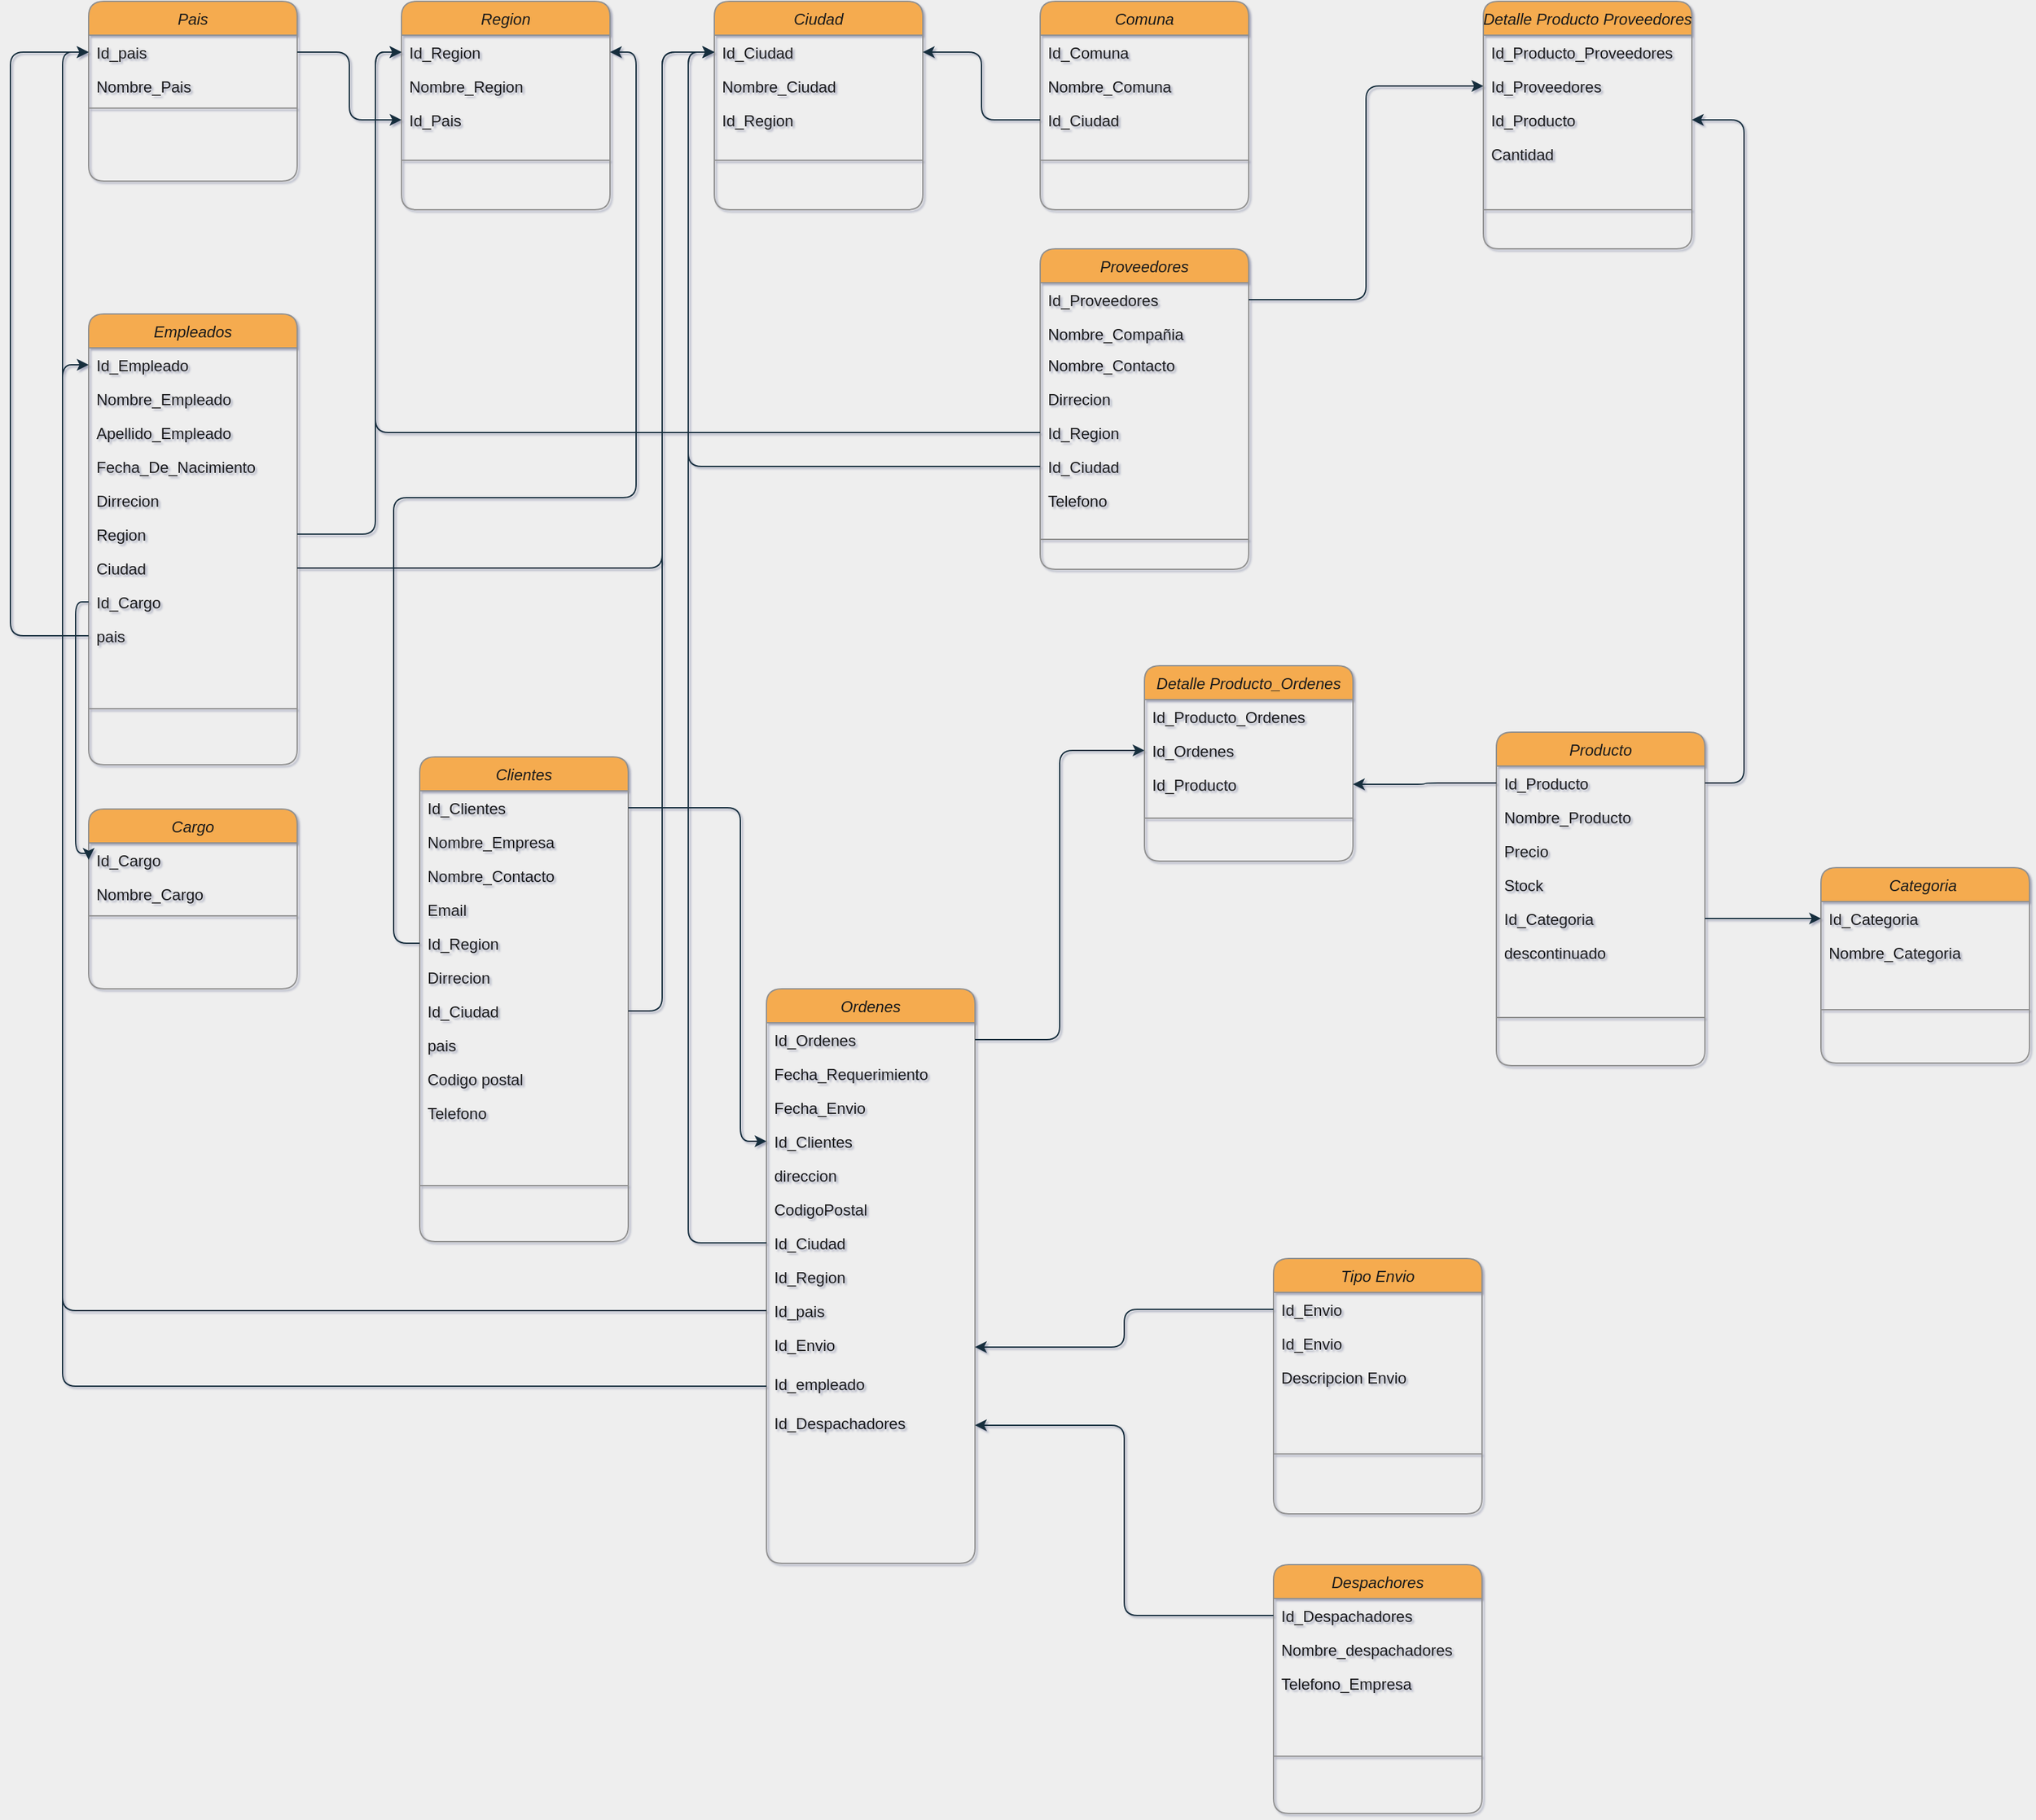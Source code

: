 <mxfile version="14.7.7" type="github">
  <diagram id="C5RBs43oDa-KdzZeNtuy" name="Page-1">
    <mxGraphModel dx="1673" dy="2065" grid="1" gridSize="10" guides="1" tooltips="1" connect="1" arrows="1" fold="1" page="1" pageScale="1" pageWidth="827" pageHeight="1169" background="#EEEEEE" math="0" shadow="1">
      <root>
        <object label="" Anibal="" id="WIyWlLk6GJQsqaUBKTNV-0">
          <mxCell />
        </object>
        <mxCell id="WIyWlLk6GJQsqaUBKTNV-1" parent="WIyWlLk6GJQsqaUBKTNV-0" />
        <mxCell id="zkfFHV4jXpPFQw0GAbJ--0" value="Pais" style="swimlane;fontStyle=2;align=center;verticalAlign=top;childLayout=stackLayout;horizontal=1;startSize=26;horizontalStack=0;resizeParent=1;resizeLast=0;collapsible=1;marginBottom=0;shadow=0;strokeWidth=1;fillColor=#F5AB50;strokeColor=#909090;fontColor=#1A1A1A;rounded=1;" parent="WIyWlLk6GJQsqaUBKTNV-1" vertex="1">
          <mxGeometry x="80" y="-320" width="160" height="138" as="geometry">
            <mxRectangle x="230" y="140" width="160" height="26" as="alternateBounds" />
          </mxGeometry>
        </mxCell>
        <mxCell id="zkfFHV4jXpPFQw0GAbJ--1" value="Id_pais" style="text;align=left;verticalAlign=top;spacingLeft=4;spacingRight=4;overflow=hidden;rotatable=0;points=[[0,0.5],[1,0.5]];portConstraint=eastwest;fontColor=#1A1A1A;rounded=1;" parent="zkfFHV4jXpPFQw0GAbJ--0" vertex="1">
          <mxGeometry y="26" width="160" height="26" as="geometry" />
        </mxCell>
        <mxCell id="zkfFHV4jXpPFQw0GAbJ--2" value="Nombre_Pais" style="text;align=left;verticalAlign=top;spacingLeft=4;spacingRight=4;overflow=hidden;rotatable=0;points=[[0,0.5],[1,0.5]];portConstraint=eastwest;shadow=0;html=0;fontColor=#1A1A1A;rounded=1;" parent="zkfFHV4jXpPFQw0GAbJ--0" vertex="1">
          <mxGeometry y="52" width="160" height="26" as="geometry" />
        </mxCell>
        <mxCell id="zkfFHV4jXpPFQw0GAbJ--4" value="" style="line;html=1;strokeWidth=1;align=left;verticalAlign=middle;spacingTop=-1;spacingLeft=3;spacingRight=3;rotatable=0;labelPosition=right;points=[];portConstraint=eastwest;fillColor=#F5AB50;strokeColor=#909090;fontColor=#1A1A1A;rounded=1;labelBackgroundColor=#EEEEEE;" parent="zkfFHV4jXpPFQw0GAbJ--0" vertex="1">
          <mxGeometry y="78" width="160" height="8" as="geometry" />
        </mxCell>
        <mxCell id="ULn3HCa_LEXOW4lo-weC-1" value="Ciudad" style="swimlane;fontStyle=2;align=center;verticalAlign=top;childLayout=stackLayout;horizontal=1;startSize=26;horizontalStack=0;resizeParent=1;resizeLast=0;collapsible=1;marginBottom=0;shadow=0;strokeWidth=1;fillColor=#F5AB50;strokeColor=#909090;fontColor=#1A1A1A;rounded=1;" vertex="1" parent="WIyWlLk6GJQsqaUBKTNV-1">
          <mxGeometry x="560" y="-320" width="160" height="160" as="geometry">
            <mxRectangle x="230" y="140" width="160" height="26" as="alternateBounds" />
          </mxGeometry>
        </mxCell>
        <mxCell id="ULn3HCa_LEXOW4lo-weC-2" value="Id_Ciudad" style="text;align=left;verticalAlign=top;spacingLeft=4;spacingRight=4;overflow=hidden;rotatable=0;points=[[0,0.5],[1,0.5]];portConstraint=eastwest;fontColor=#1A1A1A;rounded=1;" vertex="1" parent="ULn3HCa_LEXOW4lo-weC-1">
          <mxGeometry y="26" width="160" height="26" as="geometry" />
        </mxCell>
        <mxCell id="ULn3HCa_LEXOW4lo-weC-3" value="Nombre_Ciudad" style="text;align=left;verticalAlign=top;spacingLeft=4;spacingRight=4;overflow=hidden;rotatable=0;points=[[0,0.5],[1,0.5]];portConstraint=eastwest;shadow=0;html=0;fontColor=#1A1A1A;rounded=1;" vertex="1" parent="ULn3HCa_LEXOW4lo-weC-1">
          <mxGeometry y="52" width="160" height="26" as="geometry" />
        </mxCell>
        <mxCell id="ULn3HCa_LEXOW4lo-weC-22" value="Id_Region" style="text;align=left;verticalAlign=top;spacingLeft=4;spacingRight=4;overflow=hidden;rotatable=0;points=[[0,0.5],[1,0.5]];portConstraint=eastwest;shadow=0;html=0;fontColor=#1A1A1A;rounded=1;" vertex="1" parent="ULn3HCa_LEXOW4lo-weC-1">
          <mxGeometry y="78" width="160" height="26" as="geometry" />
        </mxCell>
        <mxCell id="ULn3HCa_LEXOW4lo-weC-5" value="" style="line;html=1;strokeWidth=1;align=left;verticalAlign=middle;spacingTop=-1;spacingLeft=3;spacingRight=3;rotatable=0;labelPosition=right;points=[];portConstraint=eastwest;fillColor=#F5AB50;strokeColor=#909090;fontColor=#1A1A1A;rounded=1;labelBackgroundColor=#EEEEEE;" vertex="1" parent="ULn3HCa_LEXOW4lo-weC-1">
          <mxGeometry y="104" width="160" height="36" as="geometry" />
        </mxCell>
        <mxCell id="ULn3HCa_LEXOW4lo-weC-7" value="Comuna" style="swimlane;fontStyle=2;align=center;verticalAlign=top;childLayout=stackLayout;horizontal=1;startSize=26;horizontalStack=0;resizeParent=1;resizeLast=0;collapsible=1;marginBottom=0;shadow=0;strokeWidth=1;fillColor=#F5AB50;strokeColor=#909090;fontColor=#1A1A1A;rounded=1;" vertex="1" parent="WIyWlLk6GJQsqaUBKTNV-1">
          <mxGeometry x="810" y="-320" width="160" height="160" as="geometry">
            <mxRectangle x="230" y="140" width="160" height="26" as="alternateBounds" />
          </mxGeometry>
        </mxCell>
        <mxCell id="ULn3HCa_LEXOW4lo-weC-8" value="Id_Comuna" style="text;align=left;verticalAlign=top;spacingLeft=4;spacingRight=4;overflow=hidden;rotatable=0;points=[[0,0.5],[1,0.5]];portConstraint=eastwest;fontColor=#1A1A1A;rounded=1;" vertex="1" parent="ULn3HCa_LEXOW4lo-weC-7">
          <mxGeometry y="26" width="160" height="26" as="geometry" />
        </mxCell>
        <mxCell id="ULn3HCa_LEXOW4lo-weC-9" value="Nombre_Comuna" style="text;align=left;verticalAlign=top;spacingLeft=4;spacingRight=4;overflow=hidden;rotatable=0;points=[[0,0.5],[1,0.5]];portConstraint=eastwest;shadow=0;html=0;fontColor=#1A1A1A;rounded=1;" vertex="1" parent="ULn3HCa_LEXOW4lo-weC-7">
          <mxGeometry y="52" width="160" height="26" as="geometry" />
        </mxCell>
        <mxCell id="ULn3HCa_LEXOW4lo-weC-23" value="Id_Ciudad" style="text;align=left;verticalAlign=top;spacingLeft=4;spacingRight=4;overflow=hidden;rotatable=0;points=[[0,0.5],[1,0.5]];portConstraint=eastwest;shadow=0;html=0;fontColor=#1A1A1A;rounded=1;" vertex="1" parent="ULn3HCa_LEXOW4lo-weC-7">
          <mxGeometry y="78" width="160" height="26" as="geometry" />
        </mxCell>
        <mxCell id="ULn3HCa_LEXOW4lo-weC-11" value="" style="line;html=1;strokeWidth=1;align=left;verticalAlign=middle;spacingTop=-1;spacingLeft=3;spacingRight=3;rotatable=0;labelPosition=right;points=[];portConstraint=eastwest;fillColor=#F5AB50;strokeColor=#909090;fontColor=#1A1A1A;rounded=1;labelBackgroundColor=#EEEEEE;" vertex="1" parent="ULn3HCa_LEXOW4lo-weC-7">
          <mxGeometry y="104" width="160" height="36" as="geometry" />
        </mxCell>
        <mxCell id="ULn3HCa_LEXOW4lo-weC-13" value="Region" style="swimlane;fontStyle=2;align=center;verticalAlign=top;childLayout=stackLayout;horizontal=1;startSize=26;horizontalStack=0;resizeParent=1;resizeLast=0;collapsible=1;marginBottom=0;shadow=0;strokeWidth=1;fillColor=#F5AB50;strokeColor=#909090;fontColor=#1A1A1A;rounded=1;" vertex="1" parent="WIyWlLk6GJQsqaUBKTNV-1">
          <mxGeometry x="320" y="-320" width="160" height="160" as="geometry">
            <mxRectangle x="230" y="140" width="160" height="26" as="alternateBounds" />
          </mxGeometry>
        </mxCell>
        <mxCell id="ULn3HCa_LEXOW4lo-weC-14" value="Id_Region" style="text;align=left;verticalAlign=top;spacingLeft=4;spacingRight=4;overflow=hidden;rotatable=0;points=[[0,0.5],[1,0.5]];portConstraint=eastwest;fontColor=#1A1A1A;rounded=1;" vertex="1" parent="ULn3HCa_LEXOW4lo-weC-13">
          <mxGeometry y="26" width="160" height="26" as="geometry" />
        </mxCell>
        <mxCell id="ULn3HCa_LEXOW4lo-weC-15" value="Nombre_Region" style="text;align=left;verticalAlign=top;spacingLeft=4;spacingRight=4;overflow=hidden;rotatable=0;points=[[0,0.5],[1,0.5]];portConstraint=eastwest;shadow=0;html=0;fontColor=#1A1A1A;rounded=1;" vertex="1" parent="ULn3HCa_LEXOW4lo-weC-13">
          <mxGeometry y="52" width="160" height="26" as="geometry" />
        </mxCell>
        <mxCell id="ULn3HCa_LEXOW4lo-weC-21" value="Id_Pais" style="text;align=left;verticalAlign=top;spacingLeft=4;spacingRight=4;overflow=hidden;rotatable=0;points=[[0,0.5],[1,0.5]];portConstraint=eastwest;shadow=0;html=0;fontColor=#1A1A1A;rounded=1;" vertex="1" parent="ULn3HCa_LEXOW4lo-weC-13">
          <mxGeometry y="78" width="160" height="26" as="geometry" />
        </mxCell>
        <mxCell id="ULn3HCa_LEXOW4lo-weC-17" value="" style="line;html=1;strokeWidth=1;align=left;verticalAlign=middle;spacingTop=-1;spacingLeft=3;spacingRight=3;rotatable=0;labelPosition=right;points=[];portConstraint=eastwest;fillColor=#F5AB50;strokeColor=#909090;fontColor=#1A1A1A;rounded=1;labelBackgroundColor=#EEEEEE;" vertex="1" parent="ULn3HCa_LEXOW4lo-weC-13">
          <mxGeometry y="104" width="160" height="36" as="geometry" />
        </mxCell>
        <mxCell id="ULn3HCa_LEXOW4lo-weC-25" style="edgeStyle=orthogonalEdgeStyle;orthogonalLoop=1;jettySize=auto;html=1;entryX=0;entryY=0.5;entryDx=0;entryDy=0;strokeColor=#182E3E;fontColor=#1A1A1A;labelBackgroundColor=#EEEEEE;" edge="1" parent="WIyWlLk6GJQsqaUBKTNV-1" source="zkfFHV4jXpPFQw0GAbJ--1" target="ULn3HCa_LEXOW4lo-weC-21">
          <mxGeometry relative="1" as="geometry" />
        </mxCell>
        <mxCell id="ULn3HCa_LEXOW4lo-weC-31" value="Empleados" style="swimlane;fontStyle=2;align=center;verticalAlign=top;childLayout=stackLayout;horizontal=1;startSize=26;horizontalStack=0;resizeParent=1;resizeLast=0;collapsible=1;marginBottom=0;shadow=0;strokeWidth=1;fillColor=#F5AB50;strokeColor=#909090;fontColor=#1A1A1A;rounded=1;" vertex="1" parent="WIyWlLk6GJQsqaUBKTNV-1">
          <mxGeometry x="80" y="-80" width="160" height="346" as="geometry">
            <mxRectangle x="230" y="140" width="160" height="26" as="alternateBounds" />
          </mxGeometry>
        </mxCell>
        <mxCell id="ULn3HCa_LEXOW4lo-weC-32" value="Id_Empleado" style="text;align=left;verticalAlign=top;spacingLeft=4;spacingRight=4;overflow=hidden;rotatable=0;points=[[0,0.5],[1,0.5]];portConstraint=eastwest;fontColor=#1A1A1A;rounded=1;" vertex="1" parent="ULn3HCa_LEXOW4lo-weC-31">
          <mxGeometry y="26" width="160" height="26" as="geometry" />
        </mxCell>
        <mxCell id="ULn3HCa_LEXOW4lo-weC-33" value="Nombre_Empleado" style="text;align=left;verticalAlign=top;spacingLeft=4;spacingRight=4;overflow=hidden;rotatable=0;points=[[0,0.5],[1,0.5]];portConstraint=eastwest;shadow=0;html=0;fontColor=#1A1A1A;rounded=1;" vertex="1" parent="ULn3HCa_LEXOW4lo-weC-31">
          <mxGeometry y="52" width="160" height="26" as="geometry" />
        </mxCell>
        <mxCell id="ULn3HCa_LEXOW4lo-weC-37" value="Apellido_Empleado" style="text;align=left;verticalAlign=top;spacingLeft=4;spacingRight=4;overflow=hidden;rotatable=0;points=[[0,0.5],[1,0.5]];portConstraint=eastwest;shadow=0;html=0;fontColor=#1A1A1A;rounded=1;" vertex="1" parent="ULn3HCa_LEXOW4lo-weC-31">
          <mxGeometry y="78" width="160" height="26" as="geometry" />
        </mxCell>
        <mxCell id="ULn3HCa_LEXOW4lo-weC-36" value="Fecha_De_Nacimiento" style="text;align=left;verticalAlign=top;spacingLeft=4;spacingRight=4;overflow=hidden;rotatable=0;points=[[0,0.5],[1,0.5]];portConstraint=eastwest;shadow=0;html=0;fontColor=#1A1A1A;rounded=1;" vertex="1" parent="ULn3HCa_LEXOW4lo-weC-31">
          <mxGeometry y="104" width="160" height="26" as="geometry" />
        </mxCell>
        <mxCell id="ULn3HCa_LEXOW4lo-weC-40" value="Dirrecion" style="text;align=left;verticalAlign=top;spacingLeft=4;spacingRight=4;overflow=hidden;rotatable=0;points=[[0,0.5],[1,0.5]];portConstraint=eastwest;shadow=0;html=0;fontColor=#1A1A1A;rounded=1;" vertex="1" parent="ULn3HCa_LEXOW4lo-weC-31">
          <mxGeometry y="130" width="160" height="26" as="geometry" />
        </mxCell>
        <mxCell id="ULn3HCa_LEXOW4lo-weC-39" value="Region" style="text;align=left;verticalAlign=top;spacingLeft=4;spacingRight=4;overflow=hidden;rotatable=0;points=[[0,0.5],[1,0.5]];portConstraint=eastwest;shadow=0;html=0;fontColor=#1A1A1A;rounded=1;" vertex="1" parent="ULn3HCa_LEXOW4lo-weC-31">
          <mxGeometry y="156" width="160" height="26" as="geometry" />
        </mxCell>
        <mxCell id="ULn3HCa_LEXOW4lo-weC-41" value="Ciudad" style="text;align=left;verticalAlign=top;spacingLeft=4;spacingRight=4;overflow=hidden;rotatable=0;points=[[0,0.5],[1,0.5]];portConstraint=eastwest;shadow=0;html=0;fontColor=#1A1A1A;rounded=1;" vertex="1" parent="ULn3HCa_LEXOW4lo-weC-31">
          <mxGeometry y="182" width="160" height="26" as="geometry" />
        </mxCell>
        <mxCell id="ULn3HCa_LEXOW4lo-weC-38" value="Id_Cargo" style="text;align=left;verticalAlign=top;spacingLeft=4;spacingRight=4;overflow=hidden;rotatable=0;points=[[0,0.5],[1,0.5]];portConstraint=eastwest;shadow=0;html=0;fontColor=#1A1A1A;rounded=1;" vertex="1" parent="ULn3HCa_LEXOW4lo-weC-31">
          <mxGeometry y="208" width="160" height="26" as="geometry" />
        </mxCell>
        <mxCell id="ULn3HCa_LEXOW4lo-weC-35" value="pais" style="text;align=left;verticalAlign=top;spacingLeft=4;spacingRight=4;overflow=hidden;rotatable=0;points=[[0,0.5],[1,0.5]];portConstraint=eastwest;shadow=0;html=0;fontColor=#1A1A1A;rounded=1;" vertex="1" parent="ULn3HCa_LEXOW4lo-weC-31">
          <mxGeometry y="234" width="160" height="26" as="geometry" />
        </mxCell>
        <mxCell id="ULn3HCa_LEXOW4lo-weC-34" value="" style="line;html=1;strokeWidth=1;align=left;verticalAlign=middle;spacingTop=-1;spacingLeft=3;spacingRight=3;rotatable=0;labelPosition=right;points=[];portConstraint=eastwest;fillColor=#F5AB50;strokeColor=#909090;fontColor=#1A1A1A;rounded=1;labelBackgroundColor=#EEEEEE;" vertex="1" parent="ULn3HCa_LEXOW4lo-weC-31">
          <mxGeometry y="260" width="160" height="86" as="geometry" />
        </mxCell>
        <mxCell id="ULn3HCa_LEXOW4lo-weC-43" style="edgeStyle=orthogonalEdgeStyle;orthogonalLoop=1;jettySize=auto;html=1;strokeColor=#182E3E;fontColor=#1A1A1A;labelBackgroundColor=#EEEEEE;" edge="1" parent="WIyWlLk6GJQsqaUBKTNV-1" source="ULn3HCa_LEXOW4lo-weC-41" target="ULn3HCa_LEXOW4lo-weC-2">
          <mxGeometry relative="1" as="geometry">
            <Array as="points">
              <mxPoint x="520" y="115" />
              <mxPoint x="520" y="-281" />
            </Array>
          </mxGeometry>
        </mxCell>
        <mxCell id="ULn3HCa_LEXOW4lo-weC-44" style="edgeStyle=orthogonalEdgeStyle;orthogonalLoop=1;jettySize=auto;html=1;strokeColor=#182E3E;fontColor=#1A1A1A;labelBackgroundColor=#EEEEEE;" edge="1" parent="WIyWlLk6GJQsqaUBKTNV-1" source="ULn3HCa_LEXOW4lo-weC-39" target="ULn3HCa_LEXOW4lo-weC-14">
          <mxGeometry relative="1" as="geometry">
            <Array as="points">
              <mxPoint x="300" y="89" />
              <mxPoint x="300" y="-281" />
            </Array>
          </mxGeometry>
        </mxCell>
        <mxCell id="ULn3HCa_LEXOW4lo-weC-45" value="Cargo" style="swimlane;fontStyle=2;align=center;verticalAlign=top;childLayout=stackLayout;horizontal=1;startSize=26;horizontalStack=0;resizeParent=1;resizeLast=0;collapsible=1;marginBottom=0;shadow=0;strokeWidth=1;fillColor=#F5AB50;strokeColor=#909090;fontColor=#1A1A1A;rounded=1;" vertex="1" parent="WIyWlLk6GJQsqaUBKTNV-1">
          <mxGeometry x="80" y="300" width="160" height="138" as="geometry">
            <mxRectangle x="230" y="140" width="160" height="26" as="alternateBounds" />
          </mxGeometry>
        </mxCell>
        <mxCell id="ULn3HCa_LEXOW4lo-weC-46" value="Id_Cargo" style="text;align=left;verticalAlign=top;spacingLeft=4;spacingRight=4;overflow=hidden;rotatable=0;points=[[0,0.5],[1,0.5]];portConstraint=eastwest;fontColor=#1A1A1A;rounded=1;" vertex="1" parent="ULn3HCa_LEXOW4lo-weC-45">
          <mxGeometry y="26" width="160" height="26" as="geometry" />
        </mxCell>
        <mxCell id="ULn3HCa_LEXOW4lo-weC-47" value="Nombre_Cargo" style="text;align=left;verticalAlign=top;spacingLeft=4;spacingRight=4;overflow=hidden;rotatable=0;points=[[0,0.5],[1,0.5]];portConstraint=eastwest;shadow=0;html=0;fontColor=#1A1A1A;rounded=1;" vertex="1" parent="ULn3HCa_LEXOW4lo-weC-45">
          <mxGeometry y="52" width="160" height="26" as="geometry" />
        </mxCell>
        <mxCell id="ULn3HCa_LEXOW4lo-weC-48" value="" style="line;html=1;strokeWidth=1;align=left;verticalAlign=middle;spacingTop=-1;spacingLeft=3;spacingRight=3;rotatable=0;labelPosition=right;points=[];portConstraint=eastwest;fillColor=#F5AB50;strokeColor=#909090;fontColor=#1A1A1A;rounded=1;labelBackgroundColor=#EEEEEE;" vertex="1" parent="ULn3HCa_LEXOW4lo-weC-45">
          <mxGeometry y="78" width="160" height="8" as="geometry" />
        </mxCell>
        <mxCell id="ULn3HCa_LEXOW4lo-weC-49" style="edgeStyle=orthogonalEdgeStyle;orthogonalLoop=1;jettySize=auto;html=1;entryX=0;entryY=0.5;entryDx=0;entryDy=0;strokeColor=#182E3E;fontColor=#1A1A1A;labelBackgroundColor=#EEEEEE;" edge="1" parent="WIyWlLk6GJQsqaUBKTNV-1" source="ULn3HCa_LEXOW4lo-weC-38" target="ULn3HCa_LEXOW4lo-weC-46">
          <mxGeometry relative="1" as="geometry">
            <Array as="points">
              <mxPoint x="70" y="141" />
              <mxPoint x="70" y="334" />
            </Array>
          </mxGeometry>
        </mxCell>
        <mxCell id="ULn3HCa_LEXOW4lo-weC-51" value="Clientes" style="swimlane;fontStyle=2;align=center;verticalAlign=top;childLayout=stackLayout;horizontal=1;startSize=26;horizontalStack=0;resizeParent=1;resizeLast=0;collapsible=1;marginBottom=0;shadow=0;strokeWidth=1;fillColor=#F5AB50;strokeColor=#909090;fontColor=#1A1A1A;rounded=1;" vertex="1" parent="WIyWlLk6GJQsqaUBKTNV-1">
          <mxGeometry x="334" y="260" width="160" height="372" as="geometry">
            <mxRectangle x="230" y="140" width="160" height="26" as="alternateBounds" />
          </mxGeometry>
        </mxCell>
        <mxCell id="ULn3HCa_LEXOW4lo-weC-52" value="Id_Clientes" style="text;align=left;verticalAlign=top;spacingLeft=4;spacingRight=4;overflow=hidden;rotatable=0;points=[[0,0.5],[1,0.5]];portConstraint=eastwest;fontColor=#1A1A1A;rounded=1;" vertex="1" parent="ULn3HCa_LEXOW4lo-weC-51">
          <mxGeometry y="26" width="160" height="26" as="geometry" />
        </mxCell>
        <mxCell id="ULn3HCa_LEXOW4lo-weC-53" value="Nombre_Empresa" style="text;align=left;verticalAlign=top;spacingLeft=4;spacingRight=4;overflow=hidden;rotatable=0;points=[[0,0.5],[1,0.5]];portConstraint=eastwest;shadow=0;html=0;fontColor=#1A1A1A;rounded=1;" vertex="1" parent="ULn3HCa_LEXOW4lo-weC-51">
          <mxGeometry y="52" width="160" height="26" as="geometry" />
        </mxCell>
        <mxCell id="ULn3HCa_LEXOW4lo-weC-54" value="Nombre_Contacto" style="text;align=left;verticalAlign=top;spacingLeft=4;spacingRight=4;overflow=hidden;rotatable=0;points=[[0,0.5],[1,0.5]];portConstraint=eastwest;shadow=0;html=0;fontColor=#1A1A1A;rounded=1;" vertex="1" parent="ULn3HCa_LEXOW4lo-weC-51">
          <mxGeometry y="78" width="160" height="26" as="geometry" />
        </mxCell>
        <mxCell id="ULn3HCa_LEXOW4lo-weC-55" value="Email" style="text;align=left;verticalAlign=top;spacingLeft=4;spacingRight=4;overflow=hidden;rotatable=0;points=[[0,0.5],[1,0.5]];portConstraint=eastwest;shadow=0;html=0;fontColor=#1A1A1A;rounded=1;" vertex="1" parent="ULn3HCa_LEXOW4lo-weC-51">
          <mxGeometry y="104" width="160" height="26" as="geometry" />
        </mxCell>
        <mxCell id="ULn3HCa_LEXOW4lo-weC-57" value="Id_Region" style="text;align=left;verticalAlign=top;spacingLeft=4;spacingRight=4;overflow=hidden;rotatable=0;points=[[0,0.5],[1,0.5]];portConstraint=eastwest;shadow=0;html=0;fontColor=#1A1A1A;rounded=1;" vertex="1" parent="ULn3HCa_LEXOW4lo-weC-51">
          <mxGeometry y="130" width="160" height="26" as="geometry" />
        </mxCell>
        <mxCell id="ULn3HCa_LEXOW4lo-weC-56" value="Dirrecion" style="text;align=left;verticalAlign=top;spacingLeft=4;spacingRight=4;overflow=hidden;rotatable=0;points=[[0,0.5],[1,0.5]];portConstraint=eastwest;shadow=0;html=0;fontColor=#1A1A1A;rounded=1;" vertex="1" parent="ULn3HCa_LEXOW4lo-weC-51">
          <mxGeometry y="156" width="160" height="26" as="geometry" />
        </mxCell>
        <mxCell id="ULn3HCa_LEXOW4lo-weC-58" value="Id_Ciudad" style="text;align=left;verticalAlign=top;spacingLeft=4;spacingRight=4;overflow=hidden;rotatable=0;points=[[0,0.5],[1,0.5]];portConstraint=eastwest;shadow=0;html=0;fontColor=#1A1A1A;rounded=1;" vertex="1" parent="ULn3HCa_LEXOW4lo-weC-51">
          <mxGeometry y="182" width="160" height="26" as="geometry" />
        </mxCell>
        <mxCell id="ULn3HCa_LEXOW4lo-weC-60" value="pais" style="text;align=left;verticalAlign=top;spacingLeft=4;spacingRight=4;overflow=hidden;rotatable=0;points=[[0,0.5],[1,0.5]];portConstraint=eastwest;shadow=0;html=0;fontColor=#1A1A1A;rounded=1;" vertex="1" parent="ULn3HCa_LEXOW4lo-weC-51">
          <mxGeometry y="208" width="160" height="26" as="geometry" />
        </mxCell>
        <mxCell id="ULn3HCa_LEXOW4lo-weC-62" value="Codigo postal" style="text;align=left;verticalAlign=top;spacingLeft=4;spacingRight=4;overflow=hidden;rotatable=0;points=[[0,0.5],[1,0.5]];portConstraint=eastwest;shadow=0;html=0;fontColor=#1A1A1A;rounded=1;" vertex="1" parent="ULn3HCa_LEXOW4lo-weC-51">
          <mxGeometry y="234" width="160" height="26" as="geometry" />
        </mxCell>
        <mxCell id="ULn3HCa_LEXOW4lo-weC-63" value="Telefono" style="text;align=left;verticalAlign=top;spacingLeft=4;spacingRight=4;overflow=hidden;rotatable=0;points=[[0,0.5],[1,0.5]];portConstraint=eastwest;shadow=0;html=0;fontColor=#1A1A1A;rounded=1;" vertex="1" parent="ULn3HCa_LEXOW4lo-weC-51">
          <mxGeometry y="260" width="160" height="26" as="geometry" />
        </mxCell>
        <mxCell id="ULn3HCa_LEXOW4lo-weC-61" value="" style="line;html=1;strokeWidth=1;align=left;verticalAlign=middle;spacingTop=-1;spacingLeft=3;spacingRight=3;rotatable=0;labelPosition=right;points=[];portConstraint=eastwest;fillColor=#F5AB50;strokeColor=#909090;fontColor=#1A1A1A;rounded=1;labelBackgroundColor=#EEEEEE;" vertex="1" parent="ULn3HCa_LEXOW4lo-weC-51">
          <mxGeometry y="286" width="160" height="86" as="geometry" />
        </mxCell>
        <mxCell id="ULn3HCa_LEXOW4lo-weC-64" value="Despachores" style="swimlane;fontStyle=2;align=center;verticalAlign=top;childLayout=stackLayout;horizontal=1;startSize=26;horizontalStack=0;resizeParent=1;resizeLast=0;collapsible=1;marginBottom=0;shadow=0;strokeWidth=1;fillColor=#F5AB50;strokeColor=#909090;fontColor=#1A1A1A;rounded=1;" vertex="1" parent="WIyWlLk6GJQsqaUBKTNV-1">
          <mxGeometry x="989" y="880" width="160" height="191" as="geometry">
            <mxRectangle x="230" y="140" width="160" height="26" as="alternateBounds" />
          </mxGeometry>
        </mxCell>
        <mxCell id="ULn3HCa_LEXOW4lo-weC-65" value="Id_Despachadores" style="text;align=left;verticalAlign=top;spacingLeft=4;spacingRight=4;overflow=hidden;rotatable=0;points=[[0,0.5],[1,0.5]];portConstraint=eastwest;fontColor=#1A1A1A;rounded=1;" vertex="1" parent="ULn3HCa_LEXOW4lo-weC-64">
          <mxGeometry y="26" width="160" height="26" as="geometry" />
        </mxCell>
        <mxCell id="ULn3HCa_LEXOW4lo-weC-66" value="Nombre_despachadores" style="text;align=left;verticalAlign=top;spacingLeft=4;spacingRight=4;overflow=hidden;rotatable=0;points=[[0,0.5],[1,0.5]];portConstraint=eastwest;shadow=0;html=0;fontColor=#1A1A1A;rounded=1;" vertex="1" parent="ULn3HCa_LEXOW4lo-weC-64">
          <mxGeometry y="52" width="160" height="26" as="geometry" />
        </mxCell>
        <mxCell id="ULn3HCa_LEXOW4lo-weC-67" value="Telefono_Empresa" style="text;align=left;verticalAlign=top;spacingLeft=4;spacingRight=4;overflow=hidden;rotatable=0;points=[[0,0.5],[1,0.5]];portConstraint=eastwest;shadow=0;html=0;fontColor=#1A1A1A;rounded=1;" vertex="1" parent="ULn3HCa_LEXOW4lo-weC-64">
          <mxGeometry y="78" width="160" height="26" as="geometry" />
        </mxCell>
        <mxCell id="ULn3HCa_LEXOW4lo-weC-75" value="" style="line;html=1;strokeWidth=1;align=left;verticalAlign=middle;spacingTop=-1;spacingLeft=3;spacingRight=3;rotatable=0;labelPosition=right;points=[];portConstraint=eastwest;fillColor=#F5AB50;strokeColor=#909090;fontColor=#1A1A1A;rounded=1;labelBackgroundColor=#EEEEEE;" vertex="1" parent="ULn3HCa_LEXOW4lo-weC-64">
          <mxGeometry y="104" width="160" height="86" as="geometry" />
        </mxCell>
        <mxCell id="ULn3HCa_LEXOW4lo-weC-76" value="Categoria " style="swimlane;fontStyle=2;align=center;verticalAlign=top;childLayout=stackLayout;horizontal=1;startSize=26;horizontalStack=0;resizeParent=1;resizeLast=0;collapsible=1;marginBottom=0;shadow=0;strokeWidth=1;fillColor=#F5AB50;strokeColor=#909090;fontColor=#1A1A1A;rounded=1;" vertex="1" parent="WIyWlLk6GJQsqaUBKTNV-1">
          <mxGeometry x="1409" y="345" width="160" height="150" as="geometry">
            <mxRectangle x="230" y="140" width="160" height="26" as="alternateBounds" />
          </mxGeometry>
        </mxCell>
        <mxCell id="ULn3HCa_LEXOW4lo-weC-77" value="Id_Categoria" style="text;align=left;verticalAlign=top;spacingLeft=4;spacingRight=4;overflow=hidden;rotatable=0;points=[[0,0.5],[1,0.5]];portConstraint=eastwest;fontColor=#1A1A1A;rounded=1;" vertex="1" parent="ULn3HCa_LEXOW4lo-weC-76">
          <mxGeometry y="26" width="160" height="26" as="geometry" />
        </mxCell>
        <mxCell id="ULn3HCa_LEXOW4lo-weC-78" value="Nombre_Categoria" style="text;align=left;verticalAlign=top;spacingLeft=4;spacingRight=4;overflow=hidden;rotatable=0;points=[[0,0.5],[1,0.5]];portConstraint=eastwest;shadow=0;html=0;fontColor=#1A1A1A;rounded=1;" vertex="1" parent="ULn3HCa_LEXOW4lo-weC-76">
          <mxGeometry y="52" width="160" height="26" as="geometry" />
        </mxCell>
        <mxCell id="ULn3HCa_LEXOW4lo-weC-80" value="" style="line;html=1;strokeWidth=1;align=left;verticalAlign=middle;spacingTop=-1;spacingLeft=3;spacingRight=3;rotatable=0;labelPosition=right;points=[];portConstraint=eastwest;fillColor=#F5AB50;strokeColor=#909090;fontColor=#1A1A1A;rounded=1;labelBackgroundColor=#EEEEEE;" vertex="1" parent="ULn3HCa_LEXOW4lo-weC-76">
          <mxGeometry y="78" width="160" height="62" as="geometry" />
        </mxCell>
        <mxCell id="ULn3HCa_LEXOW4lo-weC-81" value="Proveedores" style="swimlane;fontStyle=2;align=center;verticalAlign=top;childLayout=stackLayout;horizontal=1;startSize=26;horizontalStack=0;resizeParent=1;resizeLast=0;collapsible=1;marginBottom=0;shadow=0;strokeWidth=1;fillColor=#F5AB50;strokeColor=#909090;fontColor=#1A1A1A;rounded=1;" vertex="1" parent="WIyWlLk6GJQsqaUBKTNV-1">
          <mxGeometry x="810" y="-130" width="160" height="246" as="geometry">
            <mxRectangle x="230" y="140" width="160" height="26" as="alternateBounds" />
          </mxGeometry>
        </mxCell>
        <mxCell id="ULn3HCa_LEXOW4lo-weC-82" value="Id_Proveedores" style="text;align=left;verticalAlign=top;spacingLeft=4;spacingRight=4;overflow=hidden;rotatable=0;points=[[0,0.5],[1,0.5]];portConstraint=eastwest;fontColor=#1A1A1A;rounded=1;" vertex="1" parent="ULn3HCa_LEXOW4lo-weC-81">
          <mxGeometry y="26" width="160" height="26" as="geometry" />
        </mxCell>
        <mxCell id="ULn3HCa_LEXOW4lo-weC-85" value="Nombre_Compañia" style="text;align=left;verticalAlign=top;spacingLeft=4;spacingRight=4;overflow=hidden;rotatable=0;points=[[0,0.5],[1,0.5]];portConstraint=eastwest;shadow=0;html=0;fontColor=#1A1A1A;rounded=1;" vertex="1" parent="ULn3HCa_LEXOW4lo-weC-81">
          <mxGeometry y="52" width="160" height="24" as="geometry" />
        </mxCell>
        <mxCell id="ULn3HCa_LEXOW4lo-weC-83" value="Nombre_Contacto" style="text;align=left;verticalAlign=top;spacingLeft=4;spacingRight=4;overflow=hidden;rotatable=0;points=[[0,0.5],[1,0.5]];portConstraint=eastwest;shadow=0;html=0;fontColor=#1A1A1A;rounded=1;" vertex="1" parent="ULn3HCa_LEXOW4lo-weC-81">
          <mxGeometry y="76" width="160" height="26" as="geometry" />
        </mxCell>
        <mxCell id="ULn3HCa_LEXOW4lo-weC-90" value="Dirrecion" style="text;align=left;verticalAlign=top;spacingLeft=4;spacingRight=4;overflow=hidden;rotatable=0;points=[[0,0.5],[1,0.5]];portConstraint=eastwest;shadow=0;html=0;fontColor=#1A1A1A;rounded=1;" vertex="1" parent="ULn3HCa_LEXOW4lo-weC-81">
          <mxGeometry y="102" width="160" height="26" as="geometry" />
        </mxCell>
        <mxCell id="ULn3HCa_LEXOW4lo-weC-89" value="Id_Region" style="text;align=left;verticalAlign=top;spacingLeft=4;spacingRight=4;overflow=hidden;rotatable=0;points=[[0,0.5],[1,0.5]];portConstraint=eastwest;shadow=0;html=0;fontColor=#1A1A1A;rounded=1;" vertex="1" parent="ULn3HCa_LEXOW4lo-weC-81">
          <mxGeometry y="128" width="160" height="26" as="geometry" />
        </mxCell>
        <mxCell id="ULn3HCa_LEXOW4lo-weC-91" value="Id_Ciudad" style="text;align=left;verticalAlign=top;spacingLeft=4;spacingRight=4;overflow=hidden;rotatable=0;points=[[0,0.5],[1,0.5]];portConstraint=eastwest;shadow=0;html=0;fontColor=#1A1A1A;rounded=1;" vertex="1" parent="ULn3HCa_LEXOW4lo-weC-81">
          <mxGeometry y="154" width="160" height="26" as="geometry" />
        </mxCell>
        <mxCell id="ULn3HCa_LEXOW4lo-weC-94" value="Telefono" style="text;align=left;verticalAlign=top;spacingLeft=4;spacingRight=4;overflow=hidden;rotatable=0;points=[[0,0.5],[1,0.5]];portConstraint=eastwest;shadow=0;html=0;fontColor=#1A1A1A;rounded=1;" vertex="1" parent="ULn3HCa_LEXOW4lo-weC-81">
          <mxGeometry y="180" width="160" height="26" as="geometry" />
        </mxCell>
        <mxCell id="ULn3HCa_LEXOW4lo-weC-84" value="" style="line;html=1;strokeWidth=1;align=left;verticalAlign=middle;spacingTop=-1;spacingLeft=3;spacingRight=3;rotatable=0;labelPosition=right;points=[];portConstraint=eastwest;fillColor=#F5AB50;strokeColor=#909090;fontColor=#1A1A1A;rounded=1;labelBackgroundColor=#EEEEEE;" vertex="1" parent="ULn3HCa_LEXOW4lo-weC-81">
          <mxGeometry y="206" width="160" height="34" as="geometry" />
        </mxCell>
        <mxCell id="ULn3HCa_LEXOW4lo-weC-95" value="Producto" style="swimlane;fontStyle=2;align=center;verticalAlign=top;childLayout=stackLayout;horizontal=1;startSize=26;horizontalStack=0;resizeParent=1;resizeLast=0;collapsible=1;marginBottom=0;shadow=0;strokeWidth=1;fillColor=#F5AB50;strokeColor=#909090;fontColor=#1A1A1A;rounded=1;" vertex="1" parent="WIyWlLk6GJQsqaUBKTNV-1">
          <mxGeometry x="1160" y="241" width="160" height="256" as="geometry">
            <mxRectangle x="230" y="140" width="160" height="26" as="alternateBounds" />
          </mxGeometry>
        </mxCell>
        <mxCell id="ULn3HCa_LEXOW4lo-weC-96" value="Id_Producto" style="text;align=left;verticalAlign=top;spacingLeft=4;spacingRight=4;overflow=hidden;rotatable=0;points=[[0,0.5],[1,0.5]];portConstraint=eastwest;fontColor=#1A1A1A;rounded=1;" vertex="1" parent="ULn3HCa_LEXOW4lo-weC-95">
          <mxGeometry y="26" width="160" height="26" as="geometry" />
        </mxCell>
        <mxCell id="ULn3HCa_LEXOW4lo-weC-97" value="Nombre_Producto" style="text;align=left;verticalAlign=top;spacingLeft=4;spacingRight=4;overflow=hidden;rotatable=0;points=[[0,0.5],[1,0.5]];portConstraint=eastwest;shadow=0;html=0;fontColor=#1A1A1A;rounded=1;" vertex="1" parent="ULn3HCa_LEXOW4lo-weC-95">
          <mxGeometry y="52" width="160" height="26" as="geometry" />
        </mxCell>
        <mxCell id="ULn3HCa_LEXOW4lo-weC-99" value="Precio" style="text;align=left;verticalAlign=top;spacingLeft=4;spacingRight=4;overflow=hidden;rotatable=0;points=[[0,0.5],[1,0.5]];portConstraint=eastwest;shadow=0;html=0;fontColor=#1A1A1A;rounded=1;" vertex="1" parent="ULn3HCa_LEXOW4lo-weC-95">
          <mxGeometry y="78" width="160" height="26" as="geometry" />
        </mxCell>
        <mxCell id="ULn3HCa_LEXOW4lo-weC-100" value="Stock" style="text;align=left;verticalAlign=top;spacingLeft=4;spacingRight=4;overflow=hidden;rotatable=0;points=[[0,0.5],[1,0.5]];portConstraint=eastwest;shadow=0;html=0;fontColor=#1A1A1A;rounded=1;" vertex="1" parent="ULn3HCa_LEXOW4lo-weC-95">
          <mxGeometry y="104" width="160" height="26" as="geometry" />
        </mxCell>
        <mxCell id="ULn3HCa_LEXOW4lo-weC-152" value="Id_Categoria" style="text;align=left;verticalAlign=top;spacingLeft=4;spacingRight=4;overflow=hidden;rotatable=0;points=[[0,0.5],[1,0.5]];portConstraint=eastwest;shadow=0;html=0;fontColor=#1A1A1A;rounded=1;" vertex="1" parent="ULn3HCa_LEXOW4lo-weC-95">
          <mxGeometry y="130" width="160" height="26" as="geometry" />
        </mxCell>
        <mxCell id="ULn3HCa_LEXOW4lo-weC-101" value="descontinuado" style="text;align=left;verticalAlign=top;spacingLeft=4;spacingRight=4;overflow=hidden;rotatable=0;points=[[0,0.5],[1,0.5]];portConstraint=eastwest;shadow=0;html=0;fontColor=#1A1A1A;rounded=1;" vertex="1" parent="ULn3HCa_LEXOW4lo-weC-95">
          <mxGeometry y="156" width="160" height="26" as="geometry" />
        </mxCell>
        <mxCell id="ULn3HCa_LEXOW4lo-weC-98" value="" style="line;html=1;strokeWidth=1;align=left;verticalAlign=middle;spacingTop=-1;spacingLeft=3;spacingRight=3;rotatable=0;labelPosition=right;points=[];portConstraint=eastwest;fillColor=#F5AB50;strokeColor=#909090;fontColor=#1A1A1A;rounded=1;labelBackgroundColor=#EEEEEE;" vertex="1" parent="ULn3HCa_LEXOW4lo-weC-95">
          <mxGeometry y="182" width="160" height="74" as="geometry" />
        </mxCell>
        <mxCell id="ULn3HCa_LEXOW4lo-weC-109" value="Ordenes" style="swimlane;fontStyle=2;align=center;verticalAlign=top;childLayout=stackLayout;horizontal=1;startSize=26;horizontalStack=0;resizeParent=1;resizeLast=0;collapsible=1;marginBottom=0;shadow=0;strokeWidth=1;fillColor=#F5AB50;strokeColor=#909090;fontColor=#1A1A1A;rounded=1;" vertex="1" parent="WIyWlLk6GJQsqaUBKTNV-1">
          <mxGeometry x="600" y="438" width="160" height="441" as="geometry">
            <mxRectangle x="230" y="140" width="160" height="26" as="alternateBounds" />
          </mxGeometry>
        </mxCell>
        <mxCell id="ULn3HCa_LEXOW4lo-weC-110" value="Id_Ordenes" style="text;align=left;verticalAlign=top;spacingLeft=4;spacingRight=4;overflow=hidden;rotatable=0;points=[[0,0.5],[1,0.5]];portConstraint=eastwest;fontColor=#1A1A1A;rounded=1;" vertex="1" parent="ULn3HCa_LEXOW4lo-weC-109">
          <mxGeometry y="26" width="160" height="26" as="geometry" />
        </mxCell>
        <mxCell id="ULn3HCa_LEXOW4lo-weC-111" value="Fecha_Requerimiento" style="text;align=left;verticalAlign=top;spacingLeft=4;spacingRight=4;overflow=hidden;rotatable=0;points=[[0,0.5],[1,0.5]];portConstraint=eastwest;shadow=0;html=0;fontColor=#1A1A1A;rounded=1;" vertex="1" parent="ULn3HCa_LEXOW4lo-weC-109">
          <mxGeometry y="52" width="160" height="26" as="geometry" />
        </mxCell>
        <mxCell id="ULn3HCa_LEXOW4lo-weC-113" value="Fecha_Envio" style="text;align=left;verticalAlign=top;spacingLeft=4;spacingRight=4;overflow=hidden;rotatable=0;points=[[0,0.5],[1,0.5]];portConstraint=eastwest;shadow=0;html=0;fontColor=#1A1A1A;rounded=1;" vertex="1" parent="ULn3HCa_LEXOW4lo-weC-109">
          <mxGeometry y="78" width="160" height="26" as="geometry" />
        </mxCell>
        <mxCell id="ULn3HCa_LEXOW4lo-weC-116" value="Id_Clientes" style="text;align=left;verticalAlign=top;spacingLeft=4;spacingRight=4;overflow=hidden;rotatable=0;points=[[0,0.5],[1,0.5]];portConstraint=eastwest;shadow=0;html=0;fontColor=#1A1A1A;rounded=1;" vertex="1" parent="ULn3HCa_LEXOW4lo-weC-109">
          <mxGeometry y="104" width="160" height="26" as="geometry" />
        </mxCell>
        <mxCell id="ULn3HCa_LEXOW4lo-weC-118" value="direccion" style="text;align=left;verticalAlign=top;spacingLeft=4;spacingRight=4;overflow=hidden;rotatable=0;points=[[0,0.5],[1,0.5]];portConstraint=eastwest;shadow=0;html=0;fontColor=#1A1A1A;rounded=1;" vertex="1" parent="ULn3HCa_LEXOW4lo-weC-109">
          <mxGeometry y="130" width="160" height="26" as="geometry" />
        </mxCell>
        <mxCell id="ULn3HCa_LEXOW4lo-weC-119" value="CodigoPostal" style="text;align=left;verticalAlign=top;spacingLeft=4;spacingRight=4;overflow=hidden;rotatable=0;points=[[0,0.5],[1,0.5]];portConstraint=eastwest;shadow=0;html=0;fontColor=#1A1A1A;rounded=1;" vertex="1" parent="ULn3HCa_LEXOW4lo-weC-109">
          <mxGeometry y="156" width="160" height="26" as="geometry" />
        </mxCell>
        <mxCell id="ULn3HCa_LEXOW4lo-weC-120" value="Id_Ciudad" style="text;align=left;verticalAlign=top;spacingLeft=4;spacingRight=4;overflow=hidden;rotatable=0;points=[[0,0.5],[1,0.5]];portConstraint=eastwest;shadow=0;html=0;fontColor=#1A1A1A;rounded=1;" vertex="1" parent="ULn3HCa_LEXOW4lo-weC-109">
          <mxGeometry y="182" width="160" height="26" as="geometry" />
        </mxCell>
        <mxCell id="ULn3HCa_LEXOW4lo-weC-121" value="Id_Region" style="text;align=left;verticalAlign=top;spacingLeft=4;spacingRight=4;overflow=hidden;rotatable=0;points=[[0,0.5],[1,0.5]];portConstraint=eastwest;shadow=0;html=0;fontColor=#1A1A1A;rounded=1;" vertex="1" parent="ULn3HCa_LEXOW4lo-weC-109">
          <mxGeometry y="208" width="160" height="26" as="geometry" />
        </mxCell>
        <mxCell id="ULn3HCa_LEXOW4lo-weC-122" value="Id_pais" style="text;align=left;verticalAlign=top;spacingLeft=4;spacingRight=4;overflow=hidden;rotatable=0;points=[[0,0.5],[1,0.5]];portConstraint=eastwest;shadow=0;html=0;fontColor=#1A1A1A;rounded=1;" vertex="1" parent="ULn3HCa_LEXOW4lo-weC-109">
          <mxGeometry y="234" width="160" height="26" as="geometry" />
        </mxCell>
        <mxCell id="ULn3HCa_LEXOW4lo-weC-134" value="Id_Envio" style="text;align=left;verticalAlign=top;spacingLeft=4;spacingRight=4;overflow=hidden;rotatable=0;points=[[0,0.5],[1,0.5]];portConstraint=eastwest;shadow=0;html=0;fontColor=#1A1A1A;rounded=1;" vertex="1" parent="ULn3HCa_LEXOW4lo-weC-109">
          <mxGeometry y="260" width="160" height="30" as="geometry" />
        </mxCell>
        <mxCell id="ULn3HCa_LEXOW4lo-weC-185" value="Id_empleado" style="text;align=left;verticalAlign=top;spacingLeft=4;spacingRight=4;overflow=hidden;rotatable=0;points=[[0,0.5],[1,0.5]];portConstraint=eastwest;shadow=0;html=0;fontColor=#1A1A1A;rounded=1;" vertex="1" parent="ULn3HCa_LEXOW4lo-weC-109">
          <mxGeometry y="290" width="160" height="30" as="geometry" />
        </mxCell>
        <mxCell id="ULn3HCa_LEXOW4lo-weC-187" value="Id_Despachadores" style="text;align=left;verticalAlign=top;spacingLeft=4;spacingRight=4;overflow=hidden;rotatable=0;points=[[0,0.5],[1,0.5]];portConstraint=eastwest;shadow=0;html=0;fontColor=#1A1A1A;rounded=1;" vertex="1" parent="ULn3HCa_LEXOW4lo-weC-109">
          <mxGeometry y="320" width="160" height="30" as="geometry" />
        </mxCell>
        <mxCell id="ULn3HCa_LEXOW4lo-weC-123" value="Tipo Envio" style="swimlane;fontStyle=2;align=center;verticalAlign=top;childLayout=stackLayout;horizontal=1;startSize=26;horizontalStack=0;resizeParent=1;resizeLast=0;collapsible=1;marginBottom=0;shadow=0;strokeWidth=1;fillColor=#F5AB50;strokeColor=#909090;fontColor=#1A1A1A;rounded=1;" vertex="1" parent="WIyWlLk6GJQsqaUBKTNV-1">
          <mxGeometry x="989" y="645" width="160" height="196" as="geometry">
            <mxRectangle x="230" y="140" width="160" height="26" as="alternateBounds" />
          </mxGeometry>
        </mxCell>
        <mxCell id="ULn3HCa_LEXOW4lo-weC-218" value="Id_Envio" style="text;align=left;verticalAlign=top;spacingLeft=4;spacingRight=4;overflow=hidden;rotatable=0;points=[[0,0.5],[1,0.5]];portConstraint=eastwest;fontColor=#1A1A1A;rounded=1;" vertex="1" parent="ULn3HCa_LEXOW4lo-weC-123">
          <mxGeometry y="26" width="160" height="26" as="geometry" />
        </mxCell>
        <mxCell id="ULn3HCa_LEXOW4lo-weC-124" value="Id_Envio" style="text;align=left;verticalAlign=top;spacingLeft=4;spacingRight=4;overflow=hidden;rotatable=0;points=[[0,0.5],[1,0.5]];portConstraint=eastwest;fontColor=#1A1A1A;rounded=1;" vertex="1" parent="ULn3HCa_LEXOW4lo-weC-123">
          <mxGeometry y="52" width="160" height="26" as="geometry" />
        </mxCell>
        <mxCell id="ULn3HCa_LEXOW4lo-weC-125" value="Descripcion Envio" style="text;align=left;verticalAlign=top;spacingLeft=4;spacingRight=4;overflow=hidden;rotatable=0;points=[[0,0.5],[1,0.5]];portConstraint=eastwest;shadow=0;html=0;fontColor=#1A1A1A;rounded=1;" vertex="1" parent="ULn3HCa_LEXOW4lo-weC-123">
          <mxGeometry y="78" width="160" height="26" as="geometry" />
        </mxCell>
        <mxCell id="ULn3HCa_LEXOW4lo-weC-133" value="" style="line;html=1;strokeWidth=1;align=left;verticalAlign=middle;spacingTop=-1;spacingLeft=3;spacingRight=3;rotatable=0;labelPosition=right;points=[];portConstraint=eastwest;fillColor=#F5AB50;strokeColor=#909090;fontColor=#1A1A1A;rounded=1;labelBackgroundColor=#EEEEEE;" vertex="1" parent="ULn3HCa_LEXOW4lo-weC-123">
          <mxGeometry y="104" width="160" height="92" as="geometry" />
        </mxCell>
        <mxCell id="ULn3HCa_LEXOW4lo-weC-135" value="Detalle Producto_Ordenes" style="swimlane;fontStyle=2;align=center;verticalAlign=top;childLayout=stackLayout;horizontal=1;startSize=26;horizontalStack=0;resizeParent=1;resizeLast=0;collapsible=1;marginBottom=0;shadow=0;strokeWidth=1;fillColor=#F5AB50;strokeColor=#909090;fontColor=#1A1A1A;rounded=1;" vertex="1" parent="WIyWlLk6GJQsqaUBKTNV-1">
          <mxGeometry x="890" y="190" width="160" height="150" as="geometry">
            <mxRectangle x="230" y="140" width="160" height="26" as="alternateBounds" />
          </mxGeometry>
        </mxCell>
        <mxCell id="ULn3HCa_LEXOW4lo-weC-136" value="Id_Producto_Ordenes" style="text;align=left;verticalAlign=top;spacingLeft=4;spacingRight=4;overflow=hidden;rotatable=0;points=[[0,0.5],[1,0.5]];portConstraint=eastwest;fontColor=#1A1A1A;rounded=1;" vertex="1" parent="ULn3HCa_LEXOW4lo-weC-135">
          <mxGeometry y="26" width="160" height="26" as="geometry" />
        </mxCell>
        <mxCell id="ULn3HCa_LEXOW4lo-weC-137" value="Id_Ordenes" style="text;align=left;verticalAlign=top;spacingLeft=4;spacingRight=4;overflow=hidden;rotatable=0;points=[[0,0.5],[1,0.5]];portConstraint=eastwest;shadow=0;html=0;fontColor=#1A1A1A;rounded=1;" vertex="1" parent="ULn3HCa_LEXOW4lo-weC-135">
          <mxGeometry y="52" width="160" height="26" as="geometry" />
        </mxCell>
        <mxCell id="ULn3HCa_LEXOW4lo-weC-138" value="Id_Producto" style="text;align=left;verticalAlign=top;spacingLeft=4;spacingRight=4;overflow=hidden;rotatable=0;points=[[0,0.5],[1,0.5]];portConstraint=eastwest;shadow=0;html=0;fontColor=#1A1A1A;rounded=1;" vertex="1" parent="ULn3HCa_LEXOW4lo-weC-135">
          <mxGeometry y="78" width="160" height="26" as="geometry" />
        </mxCell>
        <mxCell id="ULn3HCa_LEXOW4lo-weC-146" value="" style="line;html=1;strokeWidth=1;align=left;verticalAlign=middle;spacingTop=-1;spacingLeft=3;spacingRight=3;rotatable=0;labelPosition=right;points=[];portConstraint=eastwest;fillColor=#F5AB50;strokeColor=#909090;fontColor=#1A1A1A;rounded=1;labelBackgroundColor=#EEEEEE;" vertex="1" parent="ULn3HCa_LEXOW4lo-weC-135">
          <mxGeometry y="104" width="160" height="26" as="geometry" />
        </mxCell>
        <mxCell id="ULn3HCa_LEXOW4lo-weC-150" style="edgeStyle=orthogonalEdgeStyle;orthogonalLoop=1;jettySize=auto;html=1;entryX=0;entryY=0.5;entryDx=0;entryDy=0;strokeColor=#182E3E;fontColor=#1A1A1A;labelBackgroundColor=#EEEEEE;" edge="1" parent="WIyWlLk6GJQsqaUBKTNV-1" source="ULn3HCa_LEXOW4lo-weC-110" target="ULn3HCa_LEXOW4lo-weC-137">
          <mxGeometry relative="1" as="geometry" />
        </mxCell>
        <mxCell id="ULn3HCa_LEXOW4lo-weC-153" style="edgeStyle=orthogonalEdgeStyle;orthogonalLoop=1;jettySize=auto;html=1;entryX=0;entryY=0.5;entryDx=0;entryDy=0;strokeColor=#182E3E;fontColor=#1A1A1A;labelBackgroundColor=#EEEEEE;" edge="1" parent="WIyWlLk6GJQsqaUBKTNV-1" source="ULn3HCa_LEXOW4lo-weC-152" target="ULn3HCa_LEXOW4lo-weC-77">
          <mxGeometry relative="1" as="geometry" />
        </mxCell>
        <mxCell id="ULn3HCa_LEXOW4lo-weC-172" style="edgeStyle=orthogonalEdgeStyle;orthogonalLoop=1;jettySize=auto;html=1;exitX=1;exitY=0.5;exitDx=0;exitDy=0;entryX=0;entryY=0.5;entryDx=0;entryDy=0;strokeColor=#182E3E;fontColor=#1A1A1A;labelBackgroundColor=#EEEEEE;" edge="1" parent="WIyWlLk6GJQsqaUBKTNV-1" source="ULn3HCa_LEXOW4lo-weC-52" target="ULn3HCa_LEXOW4lo-weC-116">
          <mxGeometry relative="1" as="geometry">
            <mxPoint x="530" y="611" as="targetPoint" />
            <Array as="points">
              <mxPoint x="580" y="299" />
              <mxPoint x="580" y="555" />
            </Array>
          </mxGeometry>
        </mxCell>
        <mxCell id="ULn3HCa_LEXOW4lo-weC-178" style="edgeStyle=orthogonalEdgeStyle;orthogonalLoop=1;jettySize=auto;html=1;exitX=1;exitY=0.5;exitDx=0;exitDy=0;strokeColor=#182E3E;fontColor=#1A1A1A;labelBackgroundColor=#EEEEEE;" edge="1" parent="WIyWlLk6GJQsqaUBKTNV-1" source="ULn3HCa_LEXOW4lo-weC-58">
          <mxGeometry relative="1" as="geometry">
            <mxPoint x="560" y="-281" as="targetPoint" />
            <Array as="points">
              <mxPoint x="520" y="455" />
              <mxPoint x="520" y="-281" />
            </Array>
          </mxGeometry>
        </mxCell>
        <mxCell id="ULn3HCa_LEXOW4lo-weC-179" style="edgeStyle=orthogonalEdgeStyle;orthogonalLoop=1;jettySize=auto;html=1;entryX=1;entryY=0.5;entryDx=0;entryDy=0;strokeColor=#182E3E;fontColor=#1A1A1A;labelBackgroundColor=#EEEEEE;" edge="1" parent="WIyWlLk6GJQsqaUBKTNV-1" source="ULn3HCa_LEXOW4lo-weC-57" target="ULn3HCa_LEXOW4lo-weC-14">
          <mxGeometry relative="1" as="geometry" />
        </mxCell>
        <mxCell id="ULn3HCa_LEXOW4lo-weC-182" style="edgeStyle=orthogonalEdgeStyle;orthogonalLoop=1;jettySize=auto;html=1;entryX=1;entryY=0.5;entryDx=0;entryDy=0;strokeColor=#182E3E;fontColor=#1A1A1A;labelBackgroundColor=#EEEEEE;" edge="1" parent="WIyWlLk6GJQsqaUBKTNV-1" source="ULn3HCa_LEXOW4lo-weC-96" target="ULn3HCa_LEXOW4lo-weC-138">
          <mxGeometry relative="1" as="geometry" />
        </mxCell>
        <mxCell id="ULn3HCa_LEXOW4lo-weC-186" style="edgeStyle=orthogonalEdgeStyle;orthogonalLoop=1;jettySize=auto;html=1;entryX=0;entryY=0.5;entryDx=0;entryDy=0;strokeColor=#182E3E;fontColor=#1A1A1A;labelBackgroundColor=#EEEEEE;" edge="1" parent="WIyWlLk6GJQsqaUBKTNV-1" source="ULn3HCa_LEXOW4lo-weC-185" target="ULn3HCa_LEXOW4lo-weC-32">
          <mxGeometry relative="1" as="geometry" />
        </mxCell>
        <mxCell id="ULn3HCa_LEXOW4lo-weC-188" style="edgeStyle=orthogonalEdgeStyle;orthogonalLoop=1;jettySize=auto;html=1;entryX=1;entryY=0.5;entryDx=0;entryDy=0;strokeColor=#182E3E;fontColor=#1A1A1A;labelBackgroundColor=#EEEEEE;" edge="1" parent="WIyWlLk6GJQsqaUBKTNV-1" source="ULn3HCa_LEXOW4lo-weC-65" target="ULn3HCa_LEXOW4lo-weC-187">
          <mxGeometry relative="1" as="geometry" />
        </mxCell>
        <mxCell id="ULn3HCa_LEXOW4lo-weC-189" value="Detalle Producto Proveedores" style="swimlane;fontStyle=2;align=center;verticalAlign=top;childLayout=stackLayout;horizontal=1;startSize=26;horizontalStack=0;resizeParent=1;resizeLast=0;collapsible=1;marginBottom=0;shadow=0;strokeWidth=1;fillColor=#F5AB50;strokeColor=#909090;fontColor=#1A1A1A;rounded=1;" vertex="1" parent="WIyWlLk6GJQsqaUBKTNV-1">
          <mxGeometry x="1150" y="-320" width="160" height="190" as="geometry">
            <mxRectangle x="230" y="140" width="160" height="26" as="alternateBounds" />
          </mxGeometry>
        </mxCell>
        <mxCell id="ULn3HCa_LEXOW4lo-weC-190" value="Id_Producto_Proveedores" style="text;align=left;verticalAlign=top;spacingLeft=4;spacingRight=4;overflow=hidden;rotatable=0;points=[[0,0.5],[1,0.5]];portConstraint=eastwest;fontColor=#1A1A1A;rounded=1;" vertex="1" parent="ULn3HCa_LEXOW4lo-weC-189">
          <mxGeometry y="26" width="160" height="26" as="geometry" />
        </mxCell>
        <mxCell id="ULn3HCa_LEXOW4lo-weC-191" value="Id_Proveedores" style="text;align=left;verticalAlign=top;spacingLeft=4;spacingRight=4;overflow=hidden;rotatable=0;points=[[0,0.5],[1,0.5]];portConstraint=eastwest;shadow=0;html=0;fontColor=#1A1A1A;rounded=1;" vertex="1" parent="ULn3HCa_LEXOW4lo-weC-189">
          <mxGeometry y="52" width="160" height="26" as="geometry" />
        </mxCell>
        <mxCell id="ULn3HCa_LEXOW4lo-weC-192" value="Id_Producto" style="text;align=left;verticalAlign=top;spacingLeft=4;spacingRight=4;overflow=hidden;rotatable=0;points=[[0,0.5],[1,0.5]];portConstraint=eastwest;shadow=0;html=0;fontColor=#1A1A1A;rounded=1;" vertex="1" parent="ULn3HCa_LEXOW4lo-weC-189">
          <mxGeometry y="78" width="160" height="26" as="geometry" />
        </mxCell>
        <mxCell id="ULn3HCa_LEXOW4lo-weC-194" value="Cantidad" style="text;align=left;verticalAlign=top;spacingLeft=4;spacingRight=4;overflow=hidden;rotatable=0;points=[[0,0.5],[1,0.5]];portConstraint=eastwest;shadow=0;html=0;fontColor=#1A1A1A;rounded=1;" vertex="1" parent="ULn3HCa_LEXOW4lo-weC-189">
          <mxGeometry y="104" width="160" height="26" as="geometry" />
        </mxCell>
        <mxCell id="ULn3HCa_LEXOW4lo-weC-193" value="" style="line;html=1;strokeWidth=1;align=left;verticalAlign=middle;spacingTop=-1;spacingLeft=3;spacingRight=3;rotatable=0;labelPosition=right;points=[];portConstraint=eastwest;fillColor=#F5AB50;strokeColor=#909090;fontColor=#1A1A1A;rounded=1;labelBackgroundColor=#EEEEEE;" vertex="1" parent="ULn3HCa_LEXOW4lo-weC-189">
          <mxGeometry y="130" width="160" height="60" as="geometry" />
        </mxCell>
        <mxCell id="ULn3HCa_LEXOW4lo-weC-195" style="edgeStyle=orthogonalEdgeStyle;orthogonalLoop=1;jettySize=auto;html=1;exitX=1;exitY=0.5;exitDx=0;exitDy=0;entryX=0;entryY=0.5;entryDx=0;entryDy=0;strokeColor=#182E3E;fontColor=#1A1A1A;labelBackgroundColor=#EEEEEE;" edge="1" parent="WIyWlLk6GJQsqaUBKTNV-1" source="ULn3HCa_LEXOW4lo-weC-82" target="ULn3HCa_LEXOW4lo-weC-191">
          <mxGeometry relative="1" as="geometry" />
        </mxCell>
        <mxCell id="ULn3HCa_LEXOW4lo-weC-199" style="edgeStyle=orthogonalEdgeStyle;orthogonalLoop=1;jettySize=auto;html=1;entryX=0;entryY=0.5;entryDx=0;entryDy=0;strokeColor=#182E3E;fontColor=#1A1A1A;labelBackgroundColor=#EEEEEE;" edge="1" parent="WIyWlLk6GJQsqaUBKTNV-1" source="ULn3HCa_LEXOW4lo-weC-122" target="zkfFHV4jXpPFQw0GAbJ--1">
          <mxGeometry relative="1" as="geometry" />
        </mxCell>
        <mxCell id="ULn3HCa_LEXOW4lo-weC-201" style="edgeStyle=orthogonalEdgeStyle;orthogonalLoop=1;jettySize=auto;html=1;entryX=0;entryY=0.5;entryDx=0;entryDy=0;strokeColor=#182E3E;fontColor=#1A1A1A;labelBackgroundColor=#EEEEEE;" edge="1" parent="WIyWlLk6GJQsqaUBKTNV-1" source="ULn3HCa_LEXOW4lo-weC-120" target="ULn3HCa_LEXOW4lo-weC-2">
          <mxGeometry relative="1" as="geometry">
            <mxPoint x="240" y="480" as="targetPoint" />
          </mxGeometry>
        </mxCell>
        <mxCell id="ULn3HCa_LEXOW4lo-weC-207" style="edgeStyle=orthogonalEdgeStyle;orthogonalLoop=1;jettySize=auto;html=1;exitX=0;exitY=0.5;exitDx=0;exitDy=0;entryX=0;entryY=0.5;entryDx=0;entryDy=0;strokeColor=#182E3E;fontColor=#1A1A1A;labelBackgroundColor=#EEEEEE;" edge="1" parent="WIyWlLk6GJQsqaUBKTNV-1" source="ULn3HCa_LEXOW4lo-weC-35" target="zkfFHV4jXpPFQw0GAbJ--1">
          <mxGeometry relative="1" as="geometry">
            <Array as="points">
              <mxPoint x="20" y="167" />
              <mxPoint x="20" y="-281" />
            </Array>
          </mxGeometry>
        </mxCell>
        <mxCell id="ULn3HCa_LEXOW4lo-weC-211" style="edgeStyle=orthogonalEdgeStyle;orthogonalLoop=1;jettySize=auto;html=1;entryX=0;entryY=0.5;entryDx=0;entryDy=0;strokeColor=#182E3E;fontColor=#1A1A1A;labelBackgroundColor=#EEEEEE;" edge="1" parent="WIyWlLk6GJQsqaUBKTNV-1" source="ULn3HCa_LEXOW4lo-weC-91" target="ULn3HCa_LEXOW4lo-weC-2">
          <mxGeometry relative="1" as="geometry" />
        </mxCell>
        <mxCell id="ULn3HCa_LEXOW4lo-weC-212" style="edgeStyle=orthogonalEdgeStyle;orthogonalLoop=1;jettySize=auto;html=1;entryX=0;entryY=0.5;entryDx=0;entryDy=0;strokeColor=#182E3E;fontColor=#1A1A1A;labelBackgroundColor=#EEEEEE;" edge="1" parent="WIyWlLk6GJQsqaUBKTNV-1" source="ULn3HCa_LEXOW4lo-weC-89" target="ULn3HCa_LEXOW4lo-weC-14">
          <mxGeometry relative="1" as="geometry" />
        </mxCell>
        <mxCell id="ULn3HCa_LEXOW4lo-weC-214" style="edgeStyle=orthogonalEdgeStyle;orthogonalLoop=1;jettySize=auto;html=1;exitX=1;exitY=0.5;exitDx=0;exitDy=0;strokeColor=#182E3E;fontColor=#1A1A1A;labelBackgroundColor=#EEEEEE;" edge="1" parent="WIyWlLk6GJQsqaUBKTNV-1" source="ULn3HCa_LEXOW4lo-weC-96" target="ULn3HCa_LEXOW4lo-weC-192">
          <mxGeometry relative="1" as="geometry">
            <Array as="points">
              <mxPoint x="1350" y="280" />
              <mxPoint x="1350" y="-229" />
            </Array>
          </mxGeometry>
        </mxCell>
        <mxCell id="ULn3HCa_LEXOW4lo-weC-216" style="edgeStyle=orthogonalEdgeStyle;orthogonalLoop=1;jettySize=auto;html=1;strokeColor=#182E3E;fontColor=#1A1A1A;labelBackgroundColor=#EEEEEE;" edge="1" parent="WIyWlLk6GJQsqaUBKTNV-1" source="ULn3HCa_LEXOW4lo-weC-23" target="ULn3HCa_LEXOW4lo-weC-2">
          <mxGeometry relative="1" as="geometry" />
        </mxCell>
        <mxCell id="ULn3HCa_LEXOW4lo-weC-219" style="edgeStyle=orthogonalEdgeStyle;orthogonalLoop=1;jettySize=auto;html=1;entryX=1;entryY=0.5;entryDx=0;entryDy=0;strokeColor=#182E3E;fontColor=#1A1A1A;labelBackgroundColor=#EEEEEE;" edge="1" parent="WIyWlLk6GJQsqaUBKTNV-1" source="ULn3HCa_LEXOW4lo-weC-218" target="ULn3HCa_LEXOW4lo-weC-134">
          <mxGeometry relative="1" as="geometry" />
        </mxCell>
      </root>
    </mxGraphModel>
  </diagram>
</mxfile>
